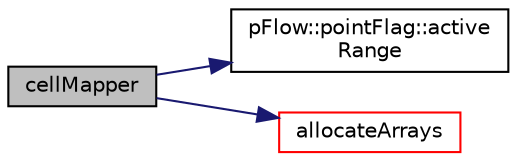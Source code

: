 digraph "cellMapper"
{
 // LATEX_PDF_SIZE
  edge [fontname="Helvetica",fontsize="10",labelfontname="Helvetica",labelfontsize="10"];
  node [fontname="Helvetica",fontsize="10",shape=record];
  rankdir="LR";
  Node1 [label="cellMapper",height=0.2,width=0.4,color="black", fillcolor="grey75", style="filled", fontcolor="black",tooltip=" "];
  Node1 -> Node2 [color="midnightblue",fontsize="10",style="solid",fontname="Helvetica"];
  Node2 [label="pFlow::pointFlag::active\lRange",height=0.2,width=0.4,color="black", fillcolor="white", style="filled",URL="$classpFlow_1_1pointFlag.html#a766f5bcd312f3e0ca10011181b05f318",tooltip=" "];
  Node1 -> Node3 [color="midnightblue",fontsize="10",style="solid",fontname="Helvetica"];
  Node3 [label="allocateArrays",height=0.2,width=0.4,color="red", fillcolor="white", style="filled",URL="$classpFlow_1_1cellMapper.html#a178bd39dbf9cf7db2a4355d9d2038a6a",tooltip=" "];
}
